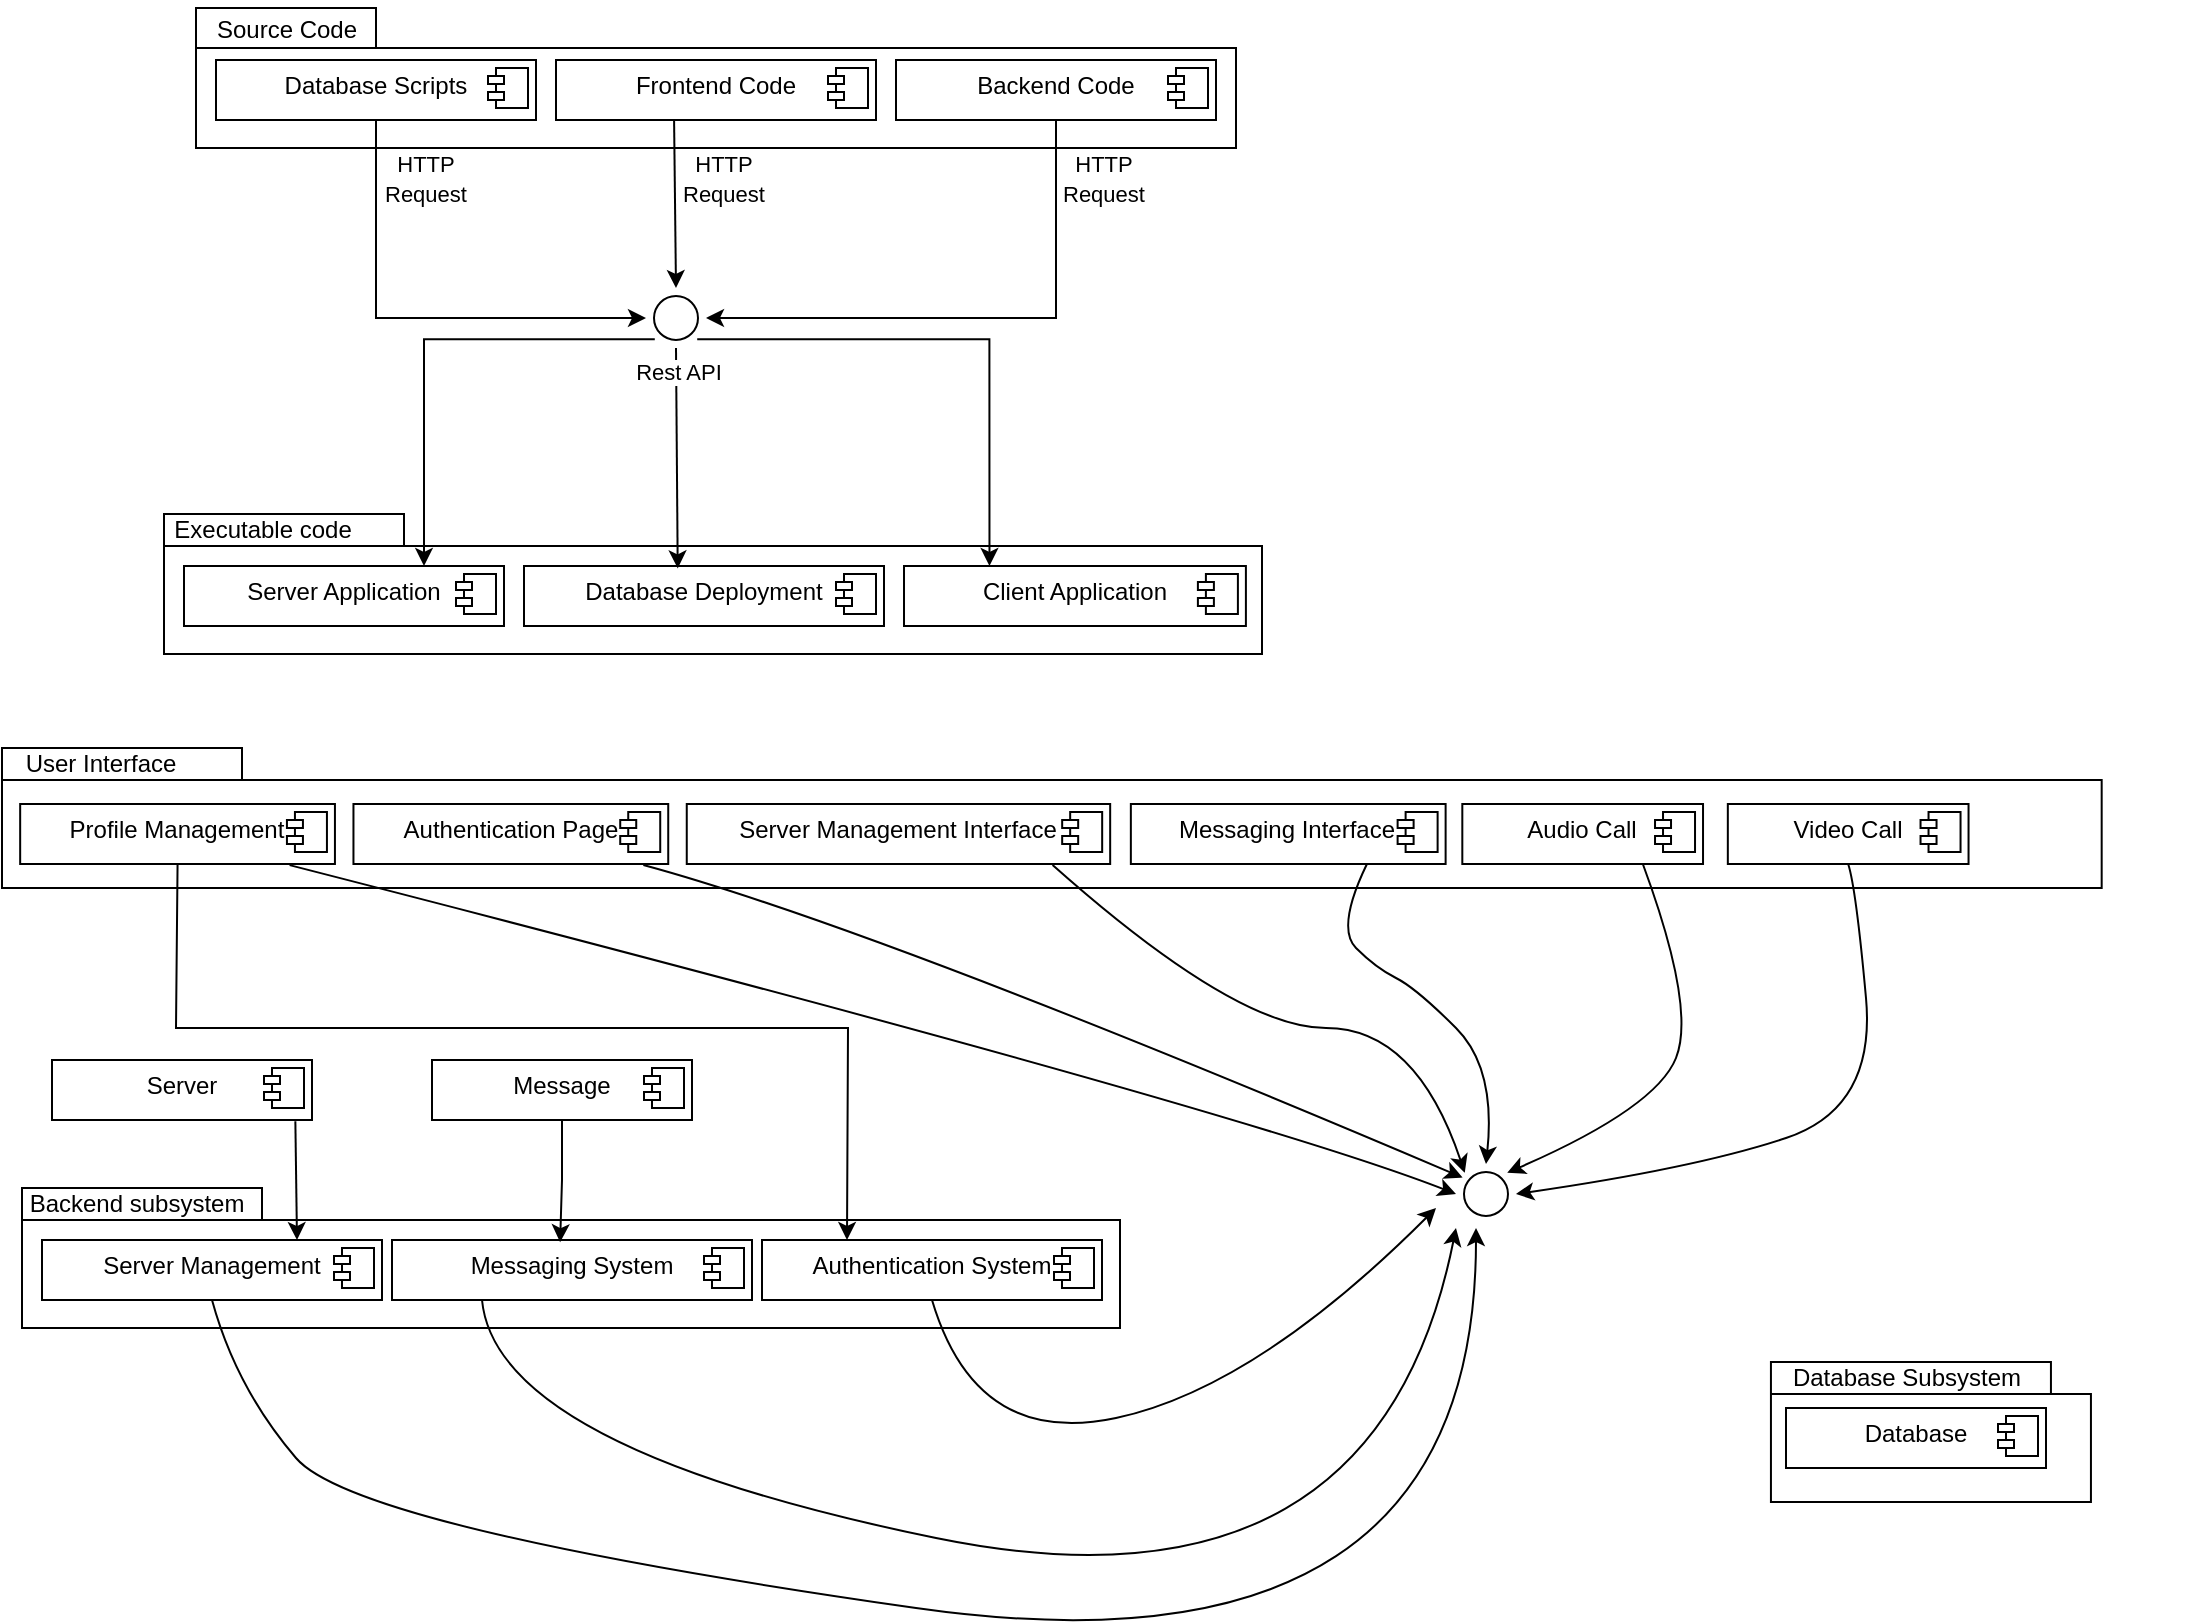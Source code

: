 <mxfile version="24.2.3" type="github">
  <diagram name="Page-1" id="b5b7bab2-c9e2-2cf4-8b2a-24fd1a2a6d21">
    <mxGraphModel dx="1877" dy="522" grid="1" gridSize="10" guides="1" tooltips="1" connect="1" arrows="1" fold="1" page="1" pageScale="1" pageWidth="827" pageHeight="1169" background="none" math="0" shadow="0">
      <root>
        <mxCell id="0" />
        <mxCell id="1" parent="0" />
        <mxCell id="E3f_pJLwGpMYrvsGHU3P-51" value="" style="group" vertex="1" connectable="0" parent="1">
          <mxGeometry x="-136" y="349" width="570" height="74" as="geometry" />
        </mxCell>
        <mxCell id="E3f_pJLwGpMYrvsGHU3P-52" value="" style="group" vertex="1" connectable="0" parent="E3f_pJLwGpMYrvsGHU3P-51">
          <mxGeometry width="570" height="74" as="geometry" />
        </mxCell>
        <mxCell id="E3f_pJLwGpMYrvsGHU3P-53" value="" style="shape=folder;fontStyle=1;spacingTop=10;tabWidth=120;tabHeight=16;tabPosition=left;html=1;whiteSpace=wrap;" vertex="1" parent="E3f_pJLwGpMYrvsGHU3P-52">
          <mxGeometry y="4" width="549" height="70" as="geometry" />
        </mxCell>
        <mxCell id="E3f_pJLwGpMYrvsGHU3P-54" value="Executable code" style="text;html=1;align=center;verticalAlign=middle;resizable=0;points=[];autosize=1;strokeColor=none;fillColor=none;" vertex="1" parent="E3f_pJLwGpMYrvsGHU3P-52">
          <mxGeometry x="-6.41" y="-3" width="110" height="30" as="geometry" />
        </mxCell>
        <mxCell id="E3f_pJLwGpMYrvsGHU3P-55" value="&lt;p style=&quot;margin:0px;margin-top:6px;text-align:center;&quot;&gt;&lt;span style=&quot;background-color: initial;&quot;&gt;Client Application&lt;/span&gt;&lt;br&gt;&lt;/p&gt;" style="align=left;overflow=fill;html=1;dropTarget=0;whiteSpace=wrap;" vertex="1" parent="E3f_pJLwGpMYrvsGHU3P-52">
          <mxGeometry x="370.003" y="30" width="170.947" height="30" as="geometry" />
        </mxCell>
        <mxCell id="E3f_pJLwGpMYrvsGHU3P-56" value="" style="shape=component;jettyWidth=8;jettyHeight=4;" vertex="1" parent="E3f_pJLwGpMYrvsGHU3P-55">
          <mxGeometry x="1" width="20" height="20" relative="1" as="geometry">
            <mxPoint x="-24" y="4" as="offset" />
          </mxGeometry>
        </mxCell>
        <mxCell id="E3f_pJLwGpMYrvsGHU3P-57" value="&lt;p style=&quot;margin:0px;margin-top:6px;text-align:center;&quot;&gt;&lt;span style=&quot;background-color: initial;&quot;&gt;Server Application&lt;/span&gt;&lt;br&gt;&lt;/p&gt;" style="align=left;overflow=fill;html=1;dropTarget=0;whiteSpace=wrap;" vertex="1" parent="E3f_pJLwGpMYrvsGHU3P-51">
          <mxGeometry x="10" y="30" width="160" height="30" as="geometry" />
        </mxCell>
        <mxCell id="E3f_pJLwGpMYrvsGHU3P-58" value="" style="shape=component;jettyWidth=8;jettyHeight=4;" vertex="1" parent="E3f_pJLwGpMYrvsGHU3P-57">
          <mxGeometry x="1" width="20" height="20" relative="1" as="geometry">
            <mxPoint x="-24" y="4" as="offset" />
          </mxGeometry>
        </mxCell>
        <mxCell id="E3f_pJLwGpMYrvsGHU3P-59" value="&lt;p style=&quot;margin:0px;margin-top:6px;text-align:center;&quot;&gt;&lt;span style=&quot;background-color: initial;&quot;&gt;Database Deployment&lt;/span&gt;&lt;br&gt;&lt;/p&gt;" style="align=left;overflow=fill;html=1;dropTarget=0;whiteSpace=wrap;" vertex="1" parent="E3f_pJLwGpMYrvsGHU3P-51">
          <mxGeometry x="180" y="30" width="180" height="30" as="geometry" />
        </mxCell>
        <mxCell id="E3f_pJLwGpMYrvsGHU3P-60" value="" style="shape=component;jettyWidth=8;jettyHeight=4;" vertex="1" parent="E3f_pJLwGpMYrvsGHU3P-59">
          <mxGeometry x="1" width="20" height="20" relative="1" as="geometry">
            <mxPoint x="-24" y="4" as="offset" />
          </mxGeometry>
        </mxCell>
        <mxCell id="E3f_pJLwGpMYrvsGHU3P-64" value="" style="group" vertex="1" connectable="0" parent="1">
          <mxGeometry x="-217" y="466" width="1090" height="74" as="geometry" />
        </mxCell>
        <mxCell id="E3f_pJLwGpMYrvsGHU3P-120" value="" style="group" vertex="1" connectable="0" parent="E3f_pJLwGpMYrvsGHU3P-64">
          <mxGeometry x="-0.659" y="-3" width="1050.501" height="77" as="geometry" />
        </mxCell>
        <mxCell id="E3f_pJLwGpMYrvsGHU3P-65" value="" style="shape=folder;fontStyle=1;spacingTop=10;tabWidth=120;tabHeight=16;tabPosition=left;html=1;whiteSpace=wrap;" vertex="1" parent="E3f_pJLwGpMYrvsGHU3P-120">
          <mxGeometry x="0.659" y="7" width="1049.842" height="70" as="geometry" />
        </mxCell>
        <mxCell id="E3f_pJLwGpMYrvsGHU3P-66" value="User Interface" style="text;html=1;align=center;verticalAlign=middle;resizable=0;points=[];autosize=1;strokeColor=none;fillColor=none;" vertex="1" parent="E3f_pJLwGpMYrvsGHU3P-120">
          <mxGeometry width="100" height="30" as="geometry" />
        </mxCell>
        <mxCell id="E3f_pJLwGpMYrvsGHU3P-103" value="&lt;p style=&quot;margin:0px;margin-top:6px;text-align:center;&quot;&gt;&lt;span style=&quot;background-color: initial;&quot;&gt;Video Call&lt;/span&gt;&lt;br&gt;&lt;/p&gt;" style="align=left;overflow=fill;html=1;dropTarget=0;whiteSpace=wrap;" vertex="1" parent="E3f_pJLwGpMYrvsGHU3P-120">
          <mxGeometry x="863.574" y="35" width="120.354" height="30" as="geometry" />
        </mxCell>
        <mxCell id="E3f_pJLwGpMYrvsGHU3P-104" value="" style="shape=component;jettyWidth=8;jettyHeight=4;" vertex="1" parent="E3f_pJLwGpMYrvsGHU3P-103">
          <mxGeometry x="1" width="20" height="20" relative="1" as="geometry">
            <mxPoint x="-24" y="4" as="offset" />
          </mxGeometry>
        </mxCell>
        <mxCell id="E3f_pJLwGpMYrvsGHU3P-105" value="&lt;p style=&quot;margin:0px;margin-top:6px;text-align:center;&quot;&gt;&lt;span style=&quot;background-color: initial;&quot;&gt;Audio Call&lt;/span&gt;&lt;br&gt;&lt;/p&gt;" style="align=left;overflow=fill;html=1;dropTarget=0;whiteSpace=wrap;" vertex="1" parent="E3f_pJLwGpMYrvsGHU3P-120">
          <mxGeometry x="730.819" y="35" width="120.354" height="30" as="geometry" />
        </mxCell>
        <mxCell id="E3f_pJLwGpMYrvsGHU3P-106" value="" style="shape=component;jettyWidth=8;jettyHeight=4;" vertex="1" parent="E3f_pJLwGpMYrvsGHU3P-105">
          <mxGeometry x="1" width="20" height="20" relative="1" as="geometry">
            <mxPoint x="-24" y="4" as="offset" />
          </mxGeometry>
        </mxCell>
        <mxCell id="E3f_pJLwGpMYrvsGHU3P-107" value="&lt;p style=&quot;margin:0px;margin-top:6px;text-align:center;&quot;&gt;&lt;span style=&quot;background-color: initial;&quot;&gt;Profile Management&lt;/span&gt;&lt;br&gt;&lt;/p&gt;" style="align=left;overflow=fill;html=1;dropTarget=0;whiteSpace=wrap;" vertex="1" parent="E3f_pJLwGpMYrvsGHU3P-120">
          <mxGeometry x="9.744" y="35" width="157.386" height="30" as="geometry" />
        </mxCell>
        <mxCell id="E3f_pJLwGpMYrvsGHU3P-108" value="" style="shape=component;jettyWidth=8;jettyHeight=4;" vertex="1" parent="E3f_pJLwGpMYrvsGHU3P-107">
          <mxGeometry x="1" width="20" height="20" relative="1" as="geometry">
            <mxPoint x="-24" y="4" as="offset" />
          </mxGeometry>
        </mxCell>
        <mxCell id="E3f_pJLwGpMYrvsGHU3P-109" value="&lt;p style=&quot;margin:0px;margin-top:6px;text-align:center;&quot;&gt;&lt;span style=&quot;background-color: initial;&quot;&gt;Authentication Page&lt;/span&gt;&lt;br&gt;&lt;/p&gt;" style="align=left;overflow=fill;html=1;dropTarget=0;whiteSpace=wrap;" vertex="1" parent="E3f_pJLwGpMYrvsGHU3P-120">
          <mxGeometry x="176.388" y="35" width="157.386" height="30" as="geometry" />
        </mxCell>
        <mxCell id="E3f_pJLwGpMYrvsGHU3P-110" value="" style="shape=component;jettyWidth=8;jettyHeight=4;" vertex="1" parent="E3f_pJLwGpMYrvsGHU3P-109">
          <mxGeometry x="1" width="20" height="20" relative="1" as="geometry">
            <mxPoint x="-24" y="4" as="offset" />
          </mxGeometry>
        </mxCell>
        <mxCell id="E3f_pJLwGpMYrvsGHU3P-111" value="&lt;p style=&quot;margin:0px;margin-top:6px;text-align:center;&quot;&gt;&lt;span style=&quot;background-color: initial;&quot;&gt;Server Management Interface&lt;/span&gt;&lt;br&gt;&lt;/p&gt;" style="align=left;overflow=fill;html=1;dropTarget=0;whiteSpace=wrap;" vertex="1" parent="E3f_pJLwGpMYrvsGHU3P-120">
          <mxGeometry x="343.037" y="35" width="211.705" height="30" as="geometry" />
        </mxCell>
        <mxCell id="E3f_pJLwGpMYrvsGHU3P-112" value="" style="shape=component;jettyWidth=8;jettyHeight=4;" vertex="1" parent="E3f_pJLwGpMYrvsGHU3P-111">
          <mxGeometry x="1" width="20" height="20" relative="1" as="geometry">
            <mxPoint x="-24" y="4" as="offset" />
          </mxGeometry>
        </mxCell>
        <mxCell id="E3f_pJLwGpMYrvsGHU3P-113" value="&lt;p style=&quot;margin:0px;margin-top:6px;text-align:center;&quot;&gt;&lt;span style=&quot;background-color: initial;&quot;&gt;Messaging Interface&lt;/span&gt;&lt;br&gt;&lt;/p&gt;" style="align=left;overflow=fill;html=1;dropTarget=0;whiteSpace=wrap;" vertex="1" parent="E3f_pJLwGpMYrvsGHU3P-120">
          <mxGeometry x="565.085" y="35" width="157.386" height="30" as="geometry" />
        </mxCell>
        <mxCell id="E3f_pJLwGpMYrvsGHU3P-114" value="" style="shape=component;jettyWidth=8;jettyHeight=4;" vertex="1" parent="E3f_pJLwGpMYrvsGHU3P-113">
          <mxGeometry x="1" width="20" height="20" relative="1" as="geometry">
            <mxPoint x="-24" y="4" as="offset" />
          </mxGeometry>
        </mxCell>
        <mxCell id="E3f_pJLwGpMYrvsGHU3P-101" value="" style="edgeStyle=orthogonalEdgeStyle;rounded=0;orthogonalLoop=1;jettySize=auto;html=1;" edge="1" parent="1" source="E3f_pJLwGpMYrvsGHU3P-85">
          <mxGeometry relative="1" as="geometry">
            <mxPoint x="1326.346" y="435" as="targetPoint" />
          </mxGeometry>
        </mxCell>
        <mxCell id="E3f_pJLwGpMYrvsGHU3P-116" value="" style="group" vertex="1" connectable="0" parent="1">
          <mxGeometry x="664.996" y="770" width="162.474" height="77" as="geometry" />
        </mxCell>
        <mxCell id="E3f_pJLwGpMYrvsGHU3P-17" value="" style="shape=folder;fontStyle=1;spacingTop=10;tabWidth=140;tabHeight=16;tabPosition=left;html=1;whiteSpace=wrap;" vertex="1" parent="E3f_pJLwGpMYrvsGHU3P-116">
          <mxGeometry x="2.474" y="7" width="160" height="70" as="geometry" />
        </mxCell>
        <mxCell id="E3f_pJLwGpMYrvsGHU3P-18" value="Database Subsystem" style="text;html=1;align=center;verticalAlign=middle;resizable=0;points=[];autosize=1;strokeColor=none;fillColor=none;" vertex="1" parent="E3f_pJLwGpMYrvsGHU3P-116">
          <mxGeometry width="140" height="30" as="geometry" />
        </mxCell>
        <mxCell id="E3f_pJLwGpMYrvsGHU3P-61" value="&lt;p style=&quot;margin:0px;margin-top:6px;text-align:center;&quot;&gt;&lt;span style=&quot;background-color: initial;&quot;&gt;Database&lt;/span&gt;&lt;br&gt;&lt;/p&gt;" style="align=left;overflow=fill;html=1;dropTarget=0;whiteSpace=wrap;" vertex="1" parent="E3f_pJLwGpMYrvsGHU3P-116">
          <mxGeometry x="10.004" y="30" width="130" height="30" as="geometry" />
        </mxCell>
        <mxCell id="E3f_pJLwGpMYrvsGHU3P-62" value="" style="shape=component;jettyWidth=8;jettyHeight=4;" vertex="1" parent="E3f_pJLwGpMYrvsGHU3P-61">
          <mxGeometry x="1" width="20" height="20" relative="1" as="geometry">
            <mxPoint x="-24" y="4" as="offset" />
          </mxGeometry>
        </mxCell>
        <mxCell id="E3f_pJLwGpMYrvsGHU3P-119" value="" style="group" vertex="1" connectable="0" parent="1">
          <mxGeometry x="-120" y="96" width="520" height="74" as="geometry" />
        </mxCell>
        <mxCell id="E3f_pJLwGpMYrvsGHU3P-15" value="" style="group" vertex="1" connectable="0" parent="E3f_pJLwGpMYrvsGHU3P-119">
          <mxGeometry width="520" height="74" as="geometry" />
        </mxCell>
        <mxCell id="E3f_pJLwGpMYrvsGHU3P-3" value="" style="shape=folder;fontStyle=1;spacingTop=10;tabWidth=90;tabHeight=20;tabPosition=left;html=1;whiteSpace=wrap;" vertex="1" parent="E3f_pJLwGpMYrvsGHU3P-15">
          <mxGeometry y="4" width="520" height="70" as="geometry" />
        </mxCell>
        <mxCell id="E3f_pJLwGpMYrvsGHU3P-14" value="Source Code" style="text;html=1;align=center;verticalAlign=middle;resizable=0;points=[];autosize=1;strokeColor=none;fillColor=none;" vertex="1" parent="E3f_pJLwGpMYrvsGHU3P-15">
          <mxGeometry width="90" height="30" as="geometry" />
        </mxCell>
        <mxCell id="E3f_pJLwGpMYrvsGHU3P-4" value="&lt;p style=&quot;margin:0px;margin-top:6px;text-align:center;&quot;&gt;&lt;span style=&quot;background-color: initial;&quot;&gt;Database Scripts&lt;/span&gt;&lt;br&gt;&lt;/p&gt;" style="align=left;overflow=fill;html=1;dropTarget=0;whiteSpace=wrap;" vertex="1" parent="E3f_pJLwGpMYrvsGHU3P-119">
          <mxGeometry x="10" y="30" width="160" height="30" as="geometry" />
        </mxCell>
        <mxCell id="E3f_pJLwGpMYrvsGHU3P-5" value="" style="shape=component;jettyWidth=8;jettyHeight=4;" vertex="1" parent="E3f_pJLwGpMYrvsGHU3P-4">
          <mxGeometry x="1" width="20" height="20" relative="1" as="geometry">
            <mxPoint x="-24" y="4" as="offset" />
          </mxGeometry>
        </mxCell>
        <mxCell id="E3f_pJLwGpMYrvsGHU3P-10" value="&lt;p style=&quot;margin:0px;margin-top:6px;text-align:center;&quot;&gt;&lt;span style=&quot;background-color: initial;&quot;&gt;Frontend Code&lt;/span&gt;&lt;br&gt;&lt;/p&gt;" style="align=left;overflow=fill;html=1;dropTarget=0;whiteSpace=wrap;" vertex="1" parent="E3f_pJLwGpMYrvsGHU3P-119">
          <mxGeometry x="180" y="30" width="160" height="30" as="geometry" />
        </mxCell>
        <mxCell id="E3f_pJLwGpMYrvsGHU3P-11" value="" style="shape=component;jettyWidth=8;jettyHeight=4;" vertex="1" parent="E3f_pJLwGpMYrvsGHU3P-10">
          <mxGeometry x="1" width="20" height="20" relative="1" as="geometry">
            <mxPoint x="-24" y="4" as="offset" />
          </mxGeometry>
        </mxCell>
        <mxCell id="E3f_pJLwGpMYrvsGHU3P-12" value="&lt;p style=&quot;margin:0px;margin-top:6px;text-align:center;&quot;&gt;&lt;span style=&quot;background-color: initial;&quot;&gt;Backend Code&lt;/span&gt;&lt;br&gt;&lt;/p&gt;" style="align=left;overflow=fill;html=1;dropTarget=0;whiteSpace=wrap;" vertex="1" parent="E3f_pJLwGpMYrvsGHU3P-119">
          <mxGeometry x="350" y="30" width="160" height="30" as="geometry" />
        </mxCell>
        <mxCell id="E3f_pJLwGpMYrvsGHU3P-13" value="" style="shape=component;jettyWidth=8;jettyHeight=4;" vertex="1" parent="E3f_pJLwGpMYrvsGHU3P-12">
          <mxGeometry x="1" width="20" height="20" relative="1" as="geometry">
            <mxPoint x="-24" y="4" as="offset" />
          </mxGeometry>
        </mxCell>
        <mxCell id="E3f_pJLwGpMYrvsGHU3P-126" value="" style="group" vertex="1" connectable="0" parent="1">
          <mxGeometry x="-207" y="626" width="570" height="134" as="geometry" />
        </mxCell>
        <mxCell id="E3f_pJLwGpMYrvsGHU3P-31" value="" style="group" vertex="1" connectable="0" parent="E3f_pJLwGpMYrvsGHU3P-126">
          <mxGeometry y="60" width="570" height="74" as="geometry" />
        </mxCell>
        <mxCell id="E3f_pJLwGpMYrvsGHU3P-32" value="" style="group" vertex="1" connectable="0" parent="E3f_pJLwGpMYrvsGHU3P-31">
          <mxGeometry width="570" height="74" as="geometry" />
        </mxCell>
        <mxCell id="E3f_pJLwGpMYrvsGHU3P-33" value="" style="shape=folder;fontStyle=1;spacingTop=10;tabWidth=120;tabHeight=16;tabPosition=left;html=1;whiteSpace=wrap;" vertex="1" parent="E3f_pJLwGpMYrvsGHU3P-32">
          <mxGeometry y="4" width="549" height="70" as="geometry" />
        </mxCell>
        <mxCell id="E3f_pJLwGpMYrvsGHU3P-34" value="Backend subsystem" style="text;html=1;align=center;verticalAlign=middle;resizable=0;points=[];autosize=1;strokeColor=none;fillColor=none;" vertex="1" parent="E3f_pJLwGpMYrvsGHU3P-32">
          <mxGeometry x="-8.41" y="-3" width="130" height="30" as="geometry" />
        </mxCell>
        <mxCell id="E3f_pJLwGpMYrvsGHU3P-35" value="&lt;p style=&quot;margin:0px;margin-top:6px;text-align:center;&quot;&gt;&lt;span style=&quot;background-color: initial;&quot;&gt;Authentication System&lt;/span&gt;&lt;br&gt;&lt;/p&gt;" style="align=left;overflow=fill;html=1;dropTarget=0;whiteSpace=wrap;" vertex="1" parent="E3f_pJLwGpMYrvsGHU3P-32">
          <mxGeometry x="370" y="30" width="170" height="30" as="geometry" />
        </mxCell>
        <mxCell id="E3f_pJLwGpMYrvsGHU3P-36" value="" style="shape=component;jettyWidth=8;jettyHeight=4;" vertex="1" parent="E3f_pJLwGpMYrvsGHU3P-35">
          <mxGeometry x="1" width="20" height="20" relative="1" as="geometry">
            <mxPoint x="-24" y="4" as="offset" />
          </mxGeometry>
        </mxCell>
        <mxCell id="E3f_pJLwGpMYrvsGHU3P-37" value="&lt;p style=&quot;margin:0px;margin-top:6px;text-align:center;&quot;&gt;&lt;span style=&quot;background-color: initial;&quot;&gt;Server Management&lt;/span&gt;&lt;br&gt;&lt;/p&gt;" style="align=left;overflow=fill;html=1;dropTarget=0;whiteSpace=wrap;" vertex="1" parent="E3f_pJLwGpMYrvsGHU3P-31">
          <mxGeometry x="10" y="30" width="170" height="30" as="geometry" />
        </mxCell>
        <mxCell id="E3f_pJLwGpMYrvsGHU3P-38" value="" style="shape=component;jettyWidth=8;jettyHeight=4;" vertex="1" parent="E3f_pJLwGpMYrvsGHU3P-37">
          <mxGeometry x="1" width="20" height="20" relative="1" as="geometry">
            <mxPoint x="-24" y="4" as="offset" />
          </mxGeometry>
        </mxCell>
        <mxCell id="E3f_pJLwGpMYrvsGHU3P-39" value="&lt;p style=&quot;margin:0px;margin-top:6px;text-align:center;&quot;&gt;&lt;span style=&quot;background-color: initial;&quot;&gt;Messaging System&lt;/span&gt;&lt;br&gt;&lt;/p&gt;" style="align=left;overflow=fill;html=1;dropTarget=0;whiteSpace=wrap;" vertex="1" parent="E3f_pJLwGpMYrvsGHU3P-31">
          <mxGeometry x="185" y="30" width="180" height="30" as="geometry" />
        </mxCell>
        <mxCell id="E3f_pJLwGpMYrvsGHU3P-40" value="" style="shape=component;jettyWidth=8;jettyHeight=4;" vertex="1" parent="E3f_pJLwGpMYrvsGHU3P-39">
          <mxGeometry x="1" width="20" height="20" relative="1" as="geometry">
            <mxPoint x="-24" y="4" as="offset" />
          </mxGeometry>
        </mxCell>
        <mxCell id="E3f_pJLwGpMYrvsGHU3P-45" value="&lt;p style=&quot;margin:0px;margin-top:6px;text-align:center;&quot;&gt;&lt;span style=&quot;background-color: initial;&quot;&gt;Server&lt;/span&gt;&lt;br&gt;&lt;/p&gt;" style="align=left;overflow=fill;html=1;dropTarget=0;whiteSpace=wrap;" vertex="1" parent="E3f_pJLwGpMYrvsGHU3P-126">
          <mxGeometry x="15" width="130" height="30" as="geometry" />
        </mxCell>
        <mxCell id="E3f_pJLwGpMYrvsGHU3P-46" value="" style="shape=component;jettyWidth=8;jettyHeight=4;" vertex="1" parent="E3f_pJLwGpMYrvsGHU3P-45">
          <mxGeometry x="1" width="20" height="20" relative="1" as="geometry">
            <mxPoint x="-24" y="4" as="offset" />
          </mxGeometry>
        </mxCell>
        <mxCell id="E3f_pJLwGpMYrvsGHU3P-47" value="&lt;p style=&quot;margin:0px;margin-top:6px;text-align:center;&quot;&gt;&lt;span style=&quot;background-color: initial;&quot;&gt;Message&lt;/span&gt;&lt;br&gt;&lt;/p&gt;" style="align=left;overflow=fill;html=1;dropTarget=0;whiteSpace=wrap;" vertex="1" parent="E3f_pJLwGpMYrvsGHU3P-126">
          <mxGeometry x="205" width="130" height="30" as="geometry" />
        </mxCell>
        <mxCell id="E3f_pJLwGpMYrvsGHU3P-48" value="" style="shape=component;jettyWidth=8;jettyHeight=4;" vertex="1" parent="E3f_pJLwGpMYrvsGHU3P-47">
          <mxGeometry x="1" width="20" height="20" relative="1" as="geometry">
            <mxPoint x="-24" y="4" as="offset" />
          </mxGeometry>
        </mxCell>
        <mxCell id="E3f_pJLwGpMYrvsGHU3P-124" style="edgeStyle=orthogonalEdgeStyle;rounded=0;orthogonalLoop=1;jettySize=auto;html=1;exitX=0.5;exitY=1;exitDx=0;exitDy=0;entryX=0.467;entryY=0.037;entryDx=0;entryDy=0;entryPerimeter=0;" edge="1" parent="E3f_pJLwGpMYrvsGHU3P-126" source="E3f_pJLwGpMYrvsGHU3P-47" target="E3f_pJLwGpMYrvsGHU3P-39">
          <mxGeometry relative="1" as="geometry" />
        </mxCell>
        <mxCell id="E3f_pJLwGpMYrvsGHU3P-125" value="" style="endArrow=classic;html=1;rounded=0;exitX=0.936;exitY=1.022;exitDx=0;exitDy=0;exitPerimeter=0;entryX=0.75;entryY=0;entryDx=0;entryDy=0;" edge="1" parent="E3f_pJLwGpMYrvsGHU3P-126" source="E3f_pJLwGpMYrvsGHU3P-45" target="E3f_pJLwGpMYrvsGHU3P-37">
          <mxGeometry width="50" height="50" relative="1" as="geometry">
            <mxPoint x="190" y="79" as="sourcePoint" />
            <mxPoint x="240" y="29" as="targetPoint" />
          </mxGeometry>
        </mxCell>
        <mxCell id="E3f_pJLwGpMYrvsGHU3P-128" value="" style="endArrow=classic;html=1;rounded=0;exitX=0.5;exitY=1;exitDx=0;exitDy=0;entryX=0.25;entryY=0;entryDx=0;entryDy=0;" edge="1" parent="1" source="E3f_pJLwGpMYrvsGHU3P-107" target="E3f_pJLwGpMYrvsGHU3P-35">
          <mxGeometry width="50" height="50" relative="1" as="geometry">
            <mxPoint x="83" y="726" as="sourcePoint" />
            <mxPoint x="133" y="676" as="targetPoint" />
            <Array as="points">
              <mxPoint x="-130" y="610" />
              <mxPoint x="70" y="610" />
              <mxPoint x="206" y="610" />
            </Array>
          </mxGeometry>
        </mxCell>
        <mxCell id="E3f_pJLwGpMYrvsGHU3P-134" style="edgeStyle=orthogonalEdgeStyle;rounded=0;orthogonalLoop=1;jettySize=auto;html=1;exitX=0;exitY=1;exitDx=0;exitDy=0;entryX=0.75;entryY=0;entryDx=0;entryDy=0;" edge="1" parent="1" source="E3f_pJLwGpMYrvsGHU3P-131" target="E3f_pJLwGpMYrvsGHU3P-57">
          <mxGeometry relative="1" as="geometry" />
        </mxCell>
        <mxCell id="E3f_pJLwGpMYrvsGHU3P-136" style="edgeStyle=orthogonalEdgeStyle;rounded=0;orthogonalLoop=1;jettySize=auto;html=1;exitX=1;exitY=1;exitDx=0;exitDy=0;entryX=0.25;entryY=0;entryDx=0;entryDy=0;" edge="1" parent="1" source="E3f_pJLwGpMYrvsGHU3P-131" target="E3f_pJLwGpMYrvsGHU3P-55">
          <mxGeometry relative="1" as="geometry" />
        </mxCell>
        <mxCell id="E3f_pJLwGpMYrvsGHU3P-131" value="" style="ellipse;html=1;shape=startState;fillColor=none;strokeColor=#000000;" vertex="1" parent="1">
          <mxGeometry x="105" y="240" width="30" height="30" as="geometry" />
        </mxCell>
        <mxCell id="E3f_pJLwGpMYrvsGHU3P-138" style="edgeStyle=orthogonalEdgeStyle;rounded=0;orthogonalLoop=1;jettySize=auto;html=1;exitX=0.5;exitY=1;exitDx=0;exitDy=0;entryX=0;entryY=0.5;entryDx=0;entryDy=0;" edge="1" parent="1" source="E3f_pJLwGpMYrvsGHU3P-4" target="E3f_pJLwGpMYrvsGHU3P-131">
          <mxGeometry relative="1" as="geometry" />
        </mxCell>
        <mxCell id="E3f_pJLwGpMYrvsGHU3P-145" value="" style="endArrow=classic;html=1;rounded=0;exitX=0.369;exitY=0.998;exitDx=0;exitDy=0;exitPerimeter=0;entryX=0.5;entryY=0;entryDx=0;entryDy=0;" edge="1" parent="1" source="E3f_pJLwGpMYrvsGHU3P-10" target="E3f_pJLwGpMYrvsGHU3P-131">
          <mxGeometry width="50" height="50" relative="1" as="geometry">
            <mxPoint x="160" y="240" as="sourcePoint" />
            <mxPoint x="210" y="190" as="targetPoint" />
          </mxGeometry>
        </mxCell>
        <mxCell id="E3f_pJLwGpMYrvsGHU3P-146" style="edgeStyle=orthogonalEdgeStyle;rounded=0;orthogonalLoop=1;jettySize=auto;html=1;exitX=0.5;exitY=1;exitDx=0;exitDy=0;entryX=1;entryY=0.5;entryDx=0;entryDy=0;" edge="1" parent="1" source="E3f_pJLwGpMYrvsGHU3P-12" target="E3f_pJLwGpMYrvsGHU3P-131">
          <mxGeometry relative="1" as="geometry" />
        </mxCell>
        <mxCell id="E3f_pJLwGpMYrvsGHU3P-147" value="&lt;font style=&quot;font-size: 11px;&quot;&gt;HTTP Request&lt;/font&gt;" style="text;html=1;align=center;verticalAlign=middle;whiteSpace=wrap;rounded=0;" vertex="1" parent="1">
          <mxGeometry x="-34.53" y="170" width="60" height="30" as="geometry" />
        </mxCell>
        <mxCell id="E3f_pJLwGpMYrvsGHU3P-148" value="&lt;font style=&quot;font-size: 11px;&quot;&gt;HTTP Request&lt;/font&gt;" style="text;html=1;align=center;verticalAlign=middle;whiteSpace=wrap;rounded=0;" vertex="1" parent="1">
          <mxGeometry x="114" y="170" width="60" height="30" as="geometry" />
        </mxCell>
        <mxCell id="E3f_pJLwGpMYrvsGHU3P-149" value="&lt;font style=&quot;font-size: 11px;&quot;&gt;HTTP Request&lt;/font&gt;" style="text;html=1;align=center;verticalAlign=middle;whiteSpace=wrap;rounded=0;" vertex="1" parent="1">
          <mxGeometry x="304" y="170" width="60" height="30" as="geometry" />
        </mxCell>
        <mxCell id="E3f_pJLwGpMYrvsGHU3P-152" value="" style="endArrow=classic;html=1;rounded=0;exitX=0.5;exitY=1;exitDx=0;exitDy=0;entryX=0.427;entryY=0.04;entryDx=0;entryDy=0;entryPerimeter=0;" edge="1" parent="1" source="E3f_pJLwGpMYrvsGHU3P-131" target="E3f_pJLwGpMYrvsGHU3P-59">
          <mxGeometry relative="1" as="geometry">
            <mxPoint x="25.38" y="300" as="sourcePoint" />
            <mxPoint x="125.38" y="300" as="targetPoint" />
          </mxGeometry>
        </mxCell>
        <mxCell id="E3f_pJLwGpMYrvsGHU3P-153" value="Rest API" style="edgeLabel;resizable=0;html=1;;align=center;verticalAlign=middle;" connectable="0" vertex="1" parent="E3f_pJLwGpMYrvsGHU3P-152">
          <mxGeometry relative="1" as="geometry">
            <mxPoint y="-43" as="offset" />
          </mxGeometry>
        </mxCell>
        <mxCell id="E3f_pJLwGpMYrvsGHU3P-154" value="" style="ellipse;html=1;shape=startState;fillColor=none;strokeColor=#000000;" vertex="1" parent="1">
          <mxGeometry x="510" y="678" width="30" height="30" as="geometry" />
        </mxCell>
        <mxCell id="E3f_pJLwGpMYrvsGHU3P-157" value="" style="curved=1;endArrow=classic;html=1;rounded=0;exitX=0.5;exitY=1;exitDx=0;exitDy=0;entryX=1;entryY=0.5;entryDx=0;entryDy=0;" edge="1" parent="1" source="E3f_pJLwGpMYrvsGHU3P-103" target="E3f_pJLwGpMYrvsGHU3P-154">
          <mxGeometry width="50" height="50" relative="1" as="geometry">
            <mxPoint x="390" y="660" as="sourcePoint" />
            <mxPoint x="570" y="690" as="targetPoint" />
            <Array as="points">
              <mxPoint x="710" y="540" />
              <mxPoint x="720" y="650" />
              <mxPoint x="630" y="680" />
            </Array>
          </mxGeometry>
        </mxCell>
        <mxCell id="E3f_pJLwGpMYrvsGHU3P-158" value="" style="curved=1;endArrow=classic;html=1;rounded=0;entryX=1;entryY=0;entryDx=0;entryDy=0;exitX=0.75;exitY=1;exitDx=0;exitDy=0;" edge="1" parent="1" source="E3f_pJLwGpMYrvsGHU3P-105" target="E3f_pJLwGpMYrvsGHU3P-154">
          <mxGeometry width="50" height="50" relative="1" as="geometry">
            <mxPoint x="280" y="710" as="sourcePoint" />
            <mxPoint x="330" y="660" as="targetPoint" />
            <Array as="points">
              <mxPoint x="630" y="600" />
              <mxPoint x="610" y="650" />
            </Array>
          </mxGeometry>
        </mxCell>
        <mxCell id="E3f_pJLwGpMYrvsGHU3P-159" value="" style="curved=1;endArrow=classic;html=1;rounded=0;exitX=0.75;exitY=1;exitDx=0;exitDy=0;entryX=0.5;entryY=0;entryDx=0;entryDy=0;" edge="1" parent="1" source="E3f_pJLwGpMYrvsGHU3P-113" target="E3f_pJLwGpMYrvsGHU3P-154">
          <mxGeometry width="50" height="50" relative="1" as="geometry">
            <mxPoint x="280" y="710" as="sourcePoint" />
            <mxPoint x="190" y="820" as="targetPoint" />
            <Array as="points">
              <mxPoint x="450" y="560" />
              <mxPoint x="470" y="580" />
              <mxPoint x="490" y="590" />
              <mxPoint x="530" y="630" />
            </Array>
          </mxGeometry>
        </mxCell>
        <mxCell id="E3f_pJLwGpMYrvsGHU3P-160" value="" style="curved=1;endArrow=classic;html=1;rounded=0;entryX=0;entryY=0;entryDx=0;entryDy=0;exitX=0.864;exitY=1.015;exitDx=0;exitDy=0;exitPerimeter=0;" edge="1" parent="1" source="E3f_pJLwGpMYrvsGHU3P-111" target="E3f_pJLwGpMYrvsGHU3P-154">
          <mxGeometry width="50" height="50" relative="1" as="geometry">
            <mxPoint x="240" y="670" as="sourcePoint" />
            <mxPoint x="290" y="620" as="targetPoint" />
            <Array as="points">
              <mxPoint x="400" y="610" />
              <mxPoint x="490" y="610" />
            </Array>
          </mxGeometry>
        </mxCell>
        <mxCell id="E3f_pJLwGpMYrvsGHU3P-161" value="" style="curved=1;endArrow=classic;html=1;rounded=0;exitX=0.921;exitY=1.017;exitDx=0;exitDy=0;exitPerimeter=0;entryX=0.11;entryY=0.226;entryDx=0;entryDy=0;entryPerimeter=0;" edge="1" parent="1" source="E3f_pJLwGpMYrvsGHU3P-109" target="E3f_pJLwGpMYrvsGHU3P-154">
          <mxGeometry width="50" height="50" relative="1" as="geometry">
            <mxPoint x="280" y="660" as="sourcePoint" />
            <mxPoint x="510" y="680" as="targetPoint" />
            <Array as="points">
              <mxPoint x="220" y="560" />
            </Array>
          </mxGeometry>
        </mxCell>
        <mxCell id="E3f_pJLwGpMYrvsGHU3P-162" value="" style="curved=1;endArrow=classic;html=1;rounded=0;exitX=0.856;exitY=1.019;exitDx=0;exitDy=0;exitPerimeter=0;entryX=0;entryY=0.5;entryDx=0;entryDy=0;" edge="1" parent="1" source="E3f_pJLwGpMYrvsGHU3P-107" target="E3f_pJLwGpMYrvsGHU3P-154">
          <mxGeometry width="50" height="50" relative="1" as="geometry">
            <mxPoint x="420" y="630" as="sourcePoint" />
            <mxPoint x="470" y="580" as="targetPoint" />
            <Array as="points">
              <mxPoint x="400" y="650" />
            </Array>
          </mxGeometry>
        </mxCell>
        <mxCell id="E3f_pJLwGpMYrvsGHU3P-163" value="" style="curved=1;endArrow=classic;html=1;rounded=0;exitX=0.5;exitY=1;exitDx=0;exitDy=0;" edge="1" parent="1" source="E3f_pJLwGpMYrvsGHU3P-37">
          <mxGeometry width="50" height="50" relative="1" as="geometry">
            <mxPoint x="190" y="860" as="sourcePoint" />
            <mxPoint x="520" y="710" as="targetPoint" />
            <Array as="points">
              <mxPoint x="-100" y="790" />
              <mxPoint x="-40" y="860" />
              <mxPoint x="520" y="940" />
            </Array>
          </mxGeometry>
        </mxCell>
        <mxCell id="E3f_pJLwGpMYrvsGHU3P-164" value="" style="curved=1;endArrow=classic;html=1;rounded=0;exitX=0.25;exitY=1;exitDx=0;exitDy=0;" edge="1" parent="1" source="E3f_pJLwGpMYrvsGHU3P-39">
          <mxGeometry width="50" height="50" relative="1" as="geometry">
            <mxPoint x="130" y="810" as="sourcePoint" />
            <mxPoint x="510" y="710" as="targetPoint" />
            <Array as="points">
              <mxPoint x="30" y="820" />
              <mxPoint x="470" y="910" />
            </Array>
          </mxGeometry>
        </mxCell>
        <mxCell id="E3f_pJLwGpMYrvsGHU3P-165" value="" style="curved=1;endArrow=classic;html=1;rounded=0;exitX=0.5;exitY=1;exitDx=0;exitDy=0;" edge="1" parent="1" source="E3f_pJLwGpMYrvsGHU3P-35">
          <mxGeometry width="50" height="50" relative="1" as="geometry">
            <mxPoint x="290" y="720" as="sourcePoint" />
            <mxPoint x="500" y="700" as="targetPoint" />
            <Array as="points">
              <mxPoint x="270" y="820" />
              <mxPoint x="410" y="790" />
            </Array>
          </mxGeometry>
        </mxCell>
      </root>
    </mxGraphModel>
  </diagram>
</mxfile>
